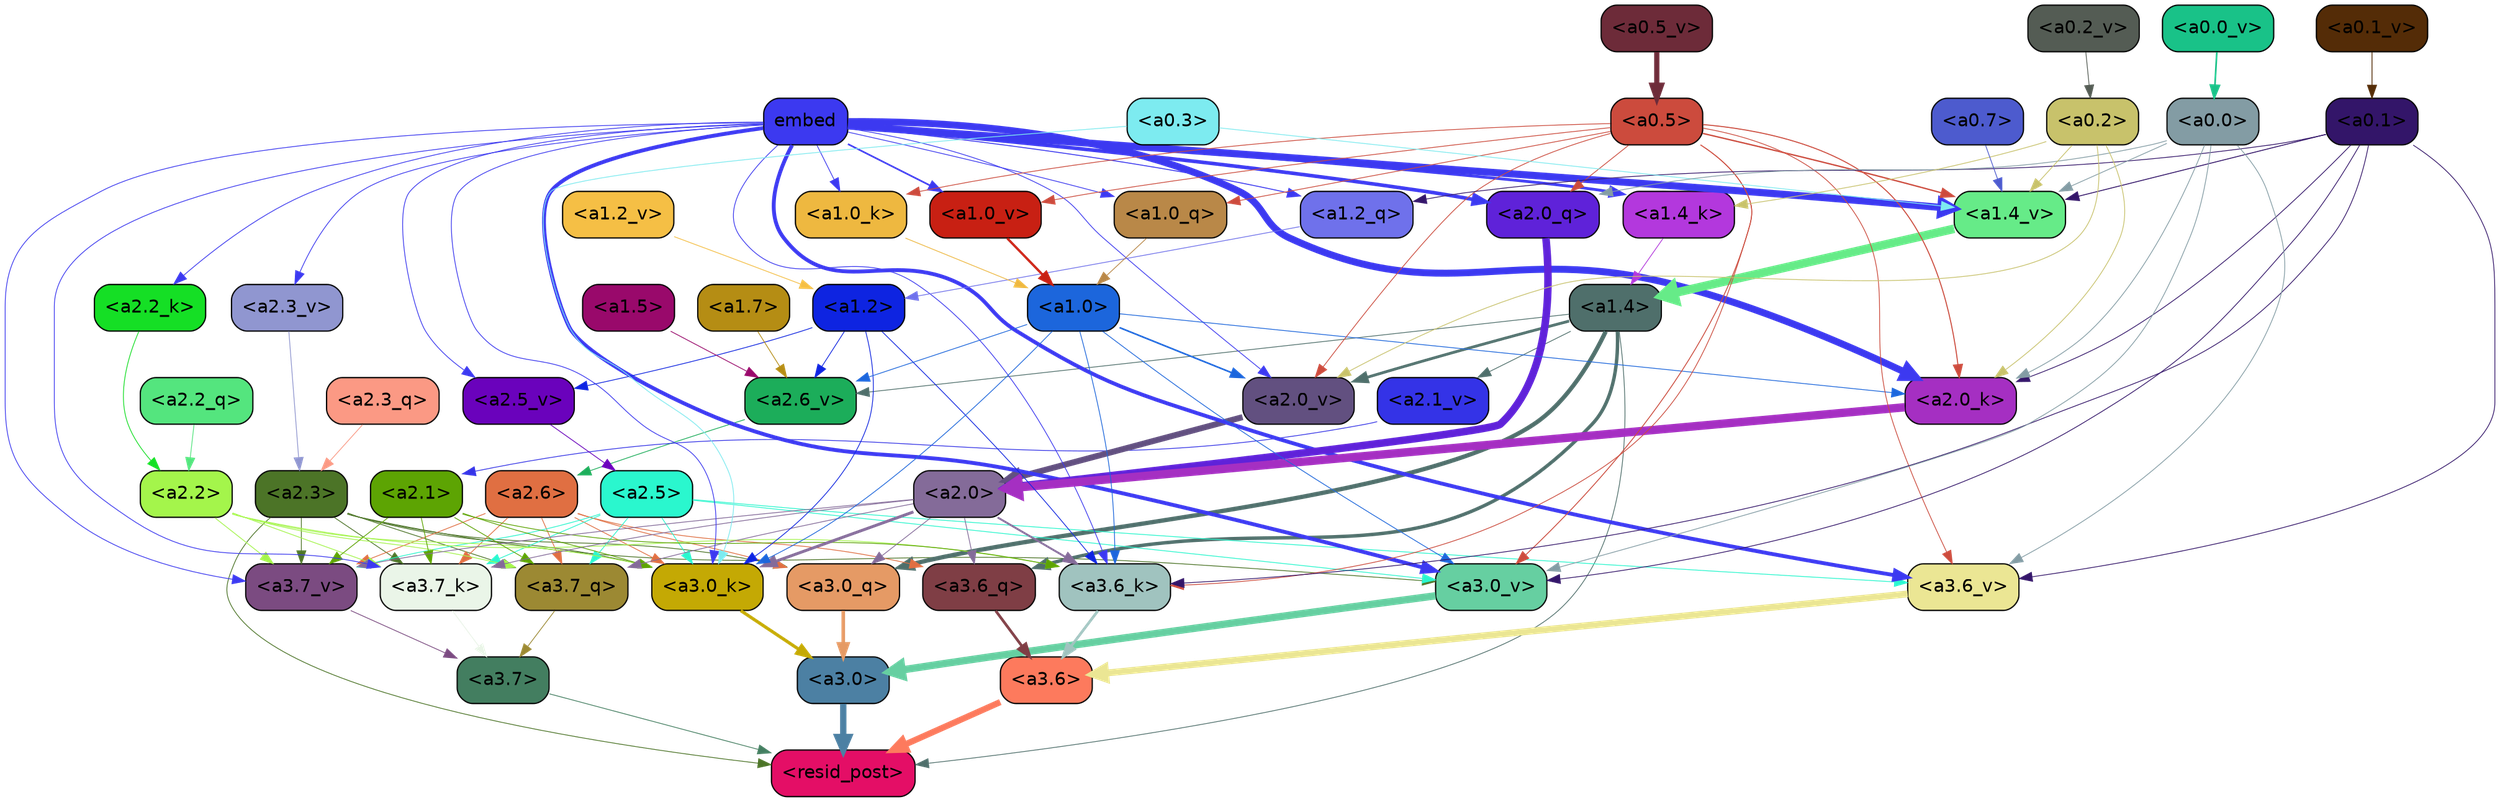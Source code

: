 strict digraph "" {
	graph [bgcolor=transparent,
		layout=dot,
		overlap=false,
		splines=true
	];
	"<a3.7>"	[color=black,
		fillcolor="#437e60",
		fontname=Helvetica,
		shape=box,
		style="filled, rounded"];
	"<resid_post>"	[color=black,
		fillcolor="#e40e66",
		fontname=Helvetica,
		shape=box,
		style="filled, rounded"];
	"<a3.7>" -> "<resid_post>"	[color="#437e60",
		penwidth=0.6];
	"<a3.6>"	[color=black,
		fillcolor="#fd7a5d",
		fontname=Helvetica,
		shape=box,
		style="filled, rounded"];
	"<a3.6>" -> "<resid_post>"	[color="#fd7a5d",
		penwidth=4.751612067222595];
	"<a3.0>"	[color=black,
		fillcolor="#4c80a3",
		fontname=Helvetica,
		shape=box,
		style="filled, rounded"];
	"<a3.0>" -> "<resid_post>"	[color="#4c80a3",
		penwidth=4.884142994880676];
	"<a2.3>"	[color=black,
		fillcolor="#4c7427",
		fontname=Helvetica,
		shape=box,
		style="filled, rounded"];
	"<a2.3>" -> "<resid_post>"	[color="#4c7427",
		penwidth=0.6];
	"<a3.7_q>"	[color=black,
		fillcolor="#9c8933",
		fontname=Helvetica,
		shape=box,
		style="filled, rounded"];
	"<a2.3>" -> "<a3.7_q>"	[color="#4c7427",
		penwidth=0.6];
	"<a3.0_q>"	[color=black,
		fillcolor="#e59a65",
		fontname=Helvetica,
		shape=box,
		style="filled, rounded"];
	"<a2.3>" -> "<a3.0_q>"	[color="#4c7427",
		penwidth=0.6];
	"<a3.7_k>"	[color=black,
		fillcolor="#eaf5e8",
		fontname=Helvetica,
		shape=box,
		style="filled, rounded"];
	"<a2.3>" -> "<a3.7_k>"	[color="#4c7427",
		penwidth=0.6];
	"<a3.0_k>"	[color=black,
		fillcolor="#c4a904",
		fontname=Helvetica,
		shape=box,
		style="filled, rounded"];
	"<a2.3>" -> "<a3.0_k>"	[color="#4c7427",
		penwidth=0.6];
	"<a3.7_v>"	[color=black,
		fillcolor="#7b4b81",
		fontname=Helvetica,
		shape=box,
		style="filled, rounded"];
	"<a2.3>" -> "<a3.7_v>"	[color="#4c7427",
		penwidth=0.6];
	"<a3.0_v>"	[color=black,
		fillcolor="#66cfa1",
		fontname=Helvetica,
		shape=box,
		style="filled, rounded"];
	"<a2.3>" -> "<a3.0_v>"	[color="#4c7427",
		penwidth=0.6];
	"<a1.4>"	[color=black,
		fillcolor="#4f6f6b",
		fontname=Helvetica,
		shape=box,
		style="filled, rounded"];
	"<a1.4>" -> "<resid_post>"	[color="#4f6f6b",
		penwidth=0.6];
	"<a3.6_q>"	[color=black,
		fillcolor="#7f3e45",
		fontname=Helvetica,
		shape=box,
		style="filled, rounded"];
	"<a1.4>" -> "<a3.6_q>"	[color="#4f6f6b",
		penwidth=2.6469622254371643];
	"<a1.4>" -> "<a3.0_q>"	[color="#4f6f6b",
		penwidth=3.3040847778320312];
	"<a2.6_v>"	[color=black,
		fillcolor="#1cad5a",
		fontname=Helvetica,
		shape=box,
		style="filled, rounded"];
	"<a1.4>" -> "<a2.6_v>"	[color="#4f6f6b",
		penwidth=0.6];
	"<a2.1_v>"	[color=black,
		fillcolor="#3433e7",
		fontname=Helvetica,
		shape=box,
		style="filled, rounded"];
	"<a1.4>" -> "<a2.1_v>"	[color="#4f6f6b",
		penwidth=0.6];
	"<a2.0_v>"	[color=black,
		fillcolor="#625080",
		fontname=Helvetica,
		shape=box,
		style="filled, rounded"];
	"<a1.4>" -> "<a2.0_v>"	[color="#4f6f6b",
		penwidth=2.1286070346832275];
	"<a3.7_q>" -> "<a3.7>"	[color="#9c8933",
		penwidth=0.6];
	"<a3.6_q>" -> "<a3.6>"	[color="#7f3e45",
		penwidth=2.091020345687866];
	"<a3.0_q>" -> "<a3.0>"	[color="#e59a65",
		penwidth=2.7421876192092896];
	"<a3.7_k>" -> "<a3.7>"	[color="#eaf5e8",
		penwidth=0.6];
	"<a3.6_k>"	[color=black,
		fillcolor="#a0c3bf",
		fontname=Helvetica,
		shape=box,
		style="filled, rounded"];
	"<a3.6_k>" -> "<a3.6>"	[color="#a0c3bf",
		penwidth=2.048597991466522];
	"<a3.0_k>" -> "<a3.0>"	[color="#c4a904",
		penwidth=2.476402521133423];
	"<a3.7_v>" -> "<a3.7>"	[color="#7b4b81",
		penwidth=0.6];
	"<a3.6_v>"	[color=black,
		fillcolor="#ebe694",
		fontname=Helvetica,
		shape=box,
		style="filled, rounded"];
	"<a3.6_v>" -> "<a3.6>"	[color="#ebe694",
		penwidth=5.2550448179244995];
	"<a3.0_v>" -> "<a3.0>"	[color="#66cfa1",
		penwidth=5.652270674705505];
	"<a2.6>"	[color=black,
		fillcolor="#e06f42",
		fontname=Helvetica,
		shape=box,
		style="filled, rounded"];
	"<a2.6>" -> "<a3.7_q>"	[color="#e06f42",
		penwidth=0.6];
	"<a2.6>" -> "<a3.6_q>"	[color="#e06f42",
		penwidth=0.6];
	"<a2.6>" -> "<a3.0_q>"	[color="#e06f42",
		penwidth=0.6];
	"<a2.6>" -> "<a3.7_k>"	[color="#e06f42",
		penwidth=0.6];
	"<a2.6>" -> "<a3.0_k>"	[color="#e06f42",
		penwidth=0.6];
	"<a2.6>" -> "<a3.7_v>"	[color="#e06f42",
		penwidth=0.6];
	"<a2.5>"	[color=black,
		fillcolor="#2af7ce",
		fontname=Helvetica,
		shape=box,
		style="filled, rounded"];
	"<a2.5>" -> "<a3.7_q>"	[color="#2af7ce",
		penwidth=0.6];
	"<a2.5>" -> "<a3.7_k>"	[color="#2af7ce",
		penwidth=0.6];
	"<a2.5>" -> "<a3.0_k>"	[color="#2af7ce",
		penwidth=0.6];
	"<a2.5>" -> "<a3.7_v>"	[color="#2af7ce",
		penwidth=0.6];
	"<a2.5>" -> "<a3.6_v>"	[color="#2af7ce",
		penwidth=0.6];
	"<a2.5>" -> "<a3.0_v>"	[color="#2af7ce",
		penwidth=0.6];
	"<a2.2>"	[color=black,
		fillcolor="#a4f54b",
		fontname=Helvetica,
		shape=box,
		style="filled, rounded"];
	"<a2.2>" -> "<a3.7_q>"	[color="#a4f54b",
		penwidth=0.6];
	"<a2.2>" -> "<a3.7_k>"	[color="#a4f54b",
		penwidth=0.6];
	"<a2.2>" -> "<a3.6_k>"	[color="#a4f54b",
		penwidth=0.6];
	"<a2.2>" -> "<a3.0_k>"	[color="#a4f54b",
		penwidth=0.6];
	"<a2.2>" -> "<a3.7_v>"	[color="#a4f54b",
		penwidth=0.6];
	"<a2.1>"	[color=black,
		fillcolor="#5da403",
		fontname=Helvetica,
		shape=box,
		style="filled, rounded"];
	"<a2.1>" -> "<a3.7_q>"	[color="#5da403",
		penwidth=0.6];
	"<a2.1>" -> "<a3.7_k>"	[color="#5da403",
		penwidth=0.6];
	"<a2.1>" -> "<a3.6_k>"	[color="#5da403",
		penwidth=0.6];
	"<a2.1>" -> "<a3.0_k>"	[color="#5da403",
		penwidth=0.6];
	"<a2.1>" -> "<a3.7_v>"	[color="#5da403",
		penwidth=0.6];
	"<a2.0>"	[color=black,
		fillcolor="#846b99",
		fontname=Helvetica,
		shape=box,
		style="filled, rounded"];
	"<a2.0>" -> "<a3.7_q>"	[color="#846b99",
		penwidth=0.6];
	"<a2.0>" -> "<a3.6_q>"	[color="#846b99",
		penwidth=0.6];
	"<a2.0>" -> "<a3.0_q>"	[color="#846b99",
		penwidth=0.6];
	"<a2.0>" -> "<a3.7_k>"	[color="#846b99",
		penwidth=0.6];
	"<a2.0>" -> "<a3.6_k>"	[color="#846b99",
		penwidth=1.4757367372512817];
	"<a2.0>" -> "<a3.0_k>"	[color="#846b99",
		penwidth=2.2137351036071777];
	"<a2.0>" -> "<a3.7_v>"	[color="#846b99",
		penwidth=0.6];
	embed	[color=black,
		fillcolor="#3c39f0",
		fontname=Helvetica,
		shape=box,
		style="filled, rounded"];
	embed -> "<a3.7_k>"	[color="#3c39f0",
		penwidth=0.6];
	embed -> "<a3.6_k>"	[color="#3c39f0",
		penwidth=0.6];
	embed -> "<a3.0_k>"	[color="#3c39f0",
		penwidth=0.6];
	embed -> "<a3.7_v>"	[color="#3c39f0",
		penwidth=0.6];
	embed -> "<a3.6_v>"	[color="#3c39f0",
		penwidth=2.9582033157348633];
	embed -> "<a3.0_v>"	[color="#3c39f0",
		penwidth=2.972973108291626];
	"<a2.0_q>"	[color=black,
		fillcolor="#5f22d9",
		fontname=Helvetica,
		shape=box,
		style="filled, rounded"];
	embed -> "<a2.0_q>"	[color="#3c39f0",
		penwidth=2.7699792869389057];
	"<a2.2_k>"	[color=black,
		fillcolor="#15df25",
		fontname=Helvetica,
		shape=box,
		style="filled, rounded"];
	embed -> "<a2.2_k>"	[color="#3c39f0",
		penwidth=0.6];
	"<a2.0_k>"	[color=black,
		fillcolor="#a52fc2",
		fontname=Helvetica,
		shape=box,
		style="filled, rounded"];
	embed -> "<a2.0_k>"	[color="#3c39f0",
		penwidth=5.362775564193726];
	"<a2.5_v>"	[color=black,
		fillcolor="#6a02bc",
		fontname=Helvetica,
		shape=box,
		style="filled, rounded"];
	embed -> "<a2.5_v>"	[color="#3c39f0",
		penwidth=0.6];
	"<a2.3_v>"	[color=black,
		fillcolor="#9096d0",
		fontname=Helvetica,
		shape=box,
		style="filled, rounded"];
	embed -> "<a2.3_v>"	[color="#3c39f0",
		penwidth=0.6];
	embed -> "<a2.0_v>"	[color="#3c39f0",
		penwidth=0.6];
	"<a1.2_q>"	[color=black,
		fillcolor="#6f71eb",
		fontname=Helvetica,
		shape=box,
		style="filled, rounded"];
	embed -> "<a1.2_q>"	[color="#3c39f0",
		penwidth=0.7193574905395508];
	"<a1.0_q>"	[color=black,
		fillcolor="#b98848",
		fontname=Helvetica,
		shape=box,
		style="filled, rounded"];
	embed -> "<a1.0_q>"	[color="#3c39f0",
		penwidth=0.6];
	"<a1.4_k>"	[color=black,
		fillcolor="#b338dd",
		fontname=Helvetica,
		shape=box,
		style="filled, rounded"];
	embed -> "<a1.4_k>"	[color="#3c39f0",
		penwidth=2.147887945175171];
	"<a1.0_k>"	[color=black,
		fillcolor="#eeb840",
		fontname=Helvetica,
		shape=box,
		style="filled, rounded"];
	embed -> "<a1.0_k>"	[color="#3c39f0",
		penwidth=0.6];
	"<a1.4_v>"	[color=black,
		fillcolor="#66eb88",
		fontname=Helvetica,
		shape=box,
		style="filled, rounded"];
	embed -> "<a1.4_v>"	[color="#3c39f0",
		penwidth=5.545122385025024];
	"<a1.0_v>"	[color=black,
		fillcolor="#c82013",
		fontname=Helvetica,
		shape=box,
		style="filled, rounded"];
	embed -> "<a1.0_v>"	[color="#3c39f0",
		penwidth=1.26444411277771];
	"<a1.2>"	[color=black,
		fillcolor="#0e24e1",
		fontname=Helvetica,
		shape=box,
		style="filled, rounded"];
	"<a1.2>" -> "<a3.6_k>"	[color="#0e24e1",
		penwidth=0.6];
	"<a1.2>" -> "<a3.0_k>"	[color="#0e24e1",
		penwidth=0.6];
	"<a1.2>" -> "<a2.6_v>"	[color="#0e24e1",
		penwidth=0.6];
	"<a1.2>" -> "<a2.5_v>"	[color="#0e24e1",
		penwidth=0.6];
	"<a1.0>"	[color=black,
		fillcolor="#1c66dc",
		fontname=Helvetica,
		shape=box,
		style="filled, rounded"];
	"<a1.0>" -> "<a3.6_k>"	[color="#1c66dc",
		penwidth=0.6];
	"<a1.0>" -> "<a3.0_k>"	[color="#1c66dc",
		penwidth=0.6];
	"<a1.0>" -> "<a3.0_v>"	[color="#1c66dc",
		penwidth=0.6];
	"<a1.0>" -> "<a2.0_k>"	[color="#1c66dc",
		penwidth=0.6];
	"<a1.0>" -> "<a2.6_v>"	[color="#1c66dc",
		penwidth=0.6];
	"<a1.0>" -> "<a2.0_v>"	[color="#1c66dc",
		penwidth=1.2240618467330933];
	"<a0.5>"	[color=black,
		fillcolor="#cc4b3d",
		fontname=Helvetica,
		shape=box,
		style="filled, rounded"];
	"<a0.5>" -> "<a3.6_k>"	[color="#cc4b3d",
		penwidth=0.6];
	"<a0.5>" -> "<a3.6_v>"	[color="#cc4b3d",
		penwidth=0.6];
	"<a0.5>" -> "<a3.0_v>"	[color="#cc4b3d",
		penwidth=0.6790935099124908];
	"<a0.5>" -> "<a2.0_q>"	[color="#cc4b3d",
		penwidth=0.6];
	"<a0.5>" -> "<a2.0_k>"	[color="#cc4b3d",
		penwidth=0.7897988557815552];
	"<a0.5>" -> "<a2.0_v>"	[color="#cc4b3d",
		penwidth=0.6];
	"<a0.5>" -> "<a1.0_q>"	[color="#cc4b3d",
		penwidth=0.6];
	"<a0.5>" -> "<a1.0_k>"	[color="#cc4b3d",
		penwidth=0.6];
	"<a0.5>" -> "<a1.4_v>"	[color="#cc4b3d",
		penwidth=1.0479987859725952];
	"<a0.5>" -> "<a1.0_v>"	[color="#cc4b3d",
		penwidth=0.6];
	"<a0.1>"	[color=black,
		fillcolor="#331569",
		fontname=Helvetica,
		shape=box,
		style="filled, rounded"];
	"<a0.1>" -> "<a3.6_k>"	[color="#331569",
		penwidth=0.6];
	"<a0.1>" -> "<a3.6_v>"	[color="#331569",
		penwidth=0.6];
	"<a0.1>" -> "<a3.0_v>"	[color="#331569",
		penwidth=0.6];
	"<a0.1>" -> "<a2.0_k>"	[color="#331569",
		penwidth=0.6];
	"<a0.1>" -> "<a1.2_q>"	[color="#331569",
		penwidth=0.6];
	"<a0.1>" -> "<a1.4_v>"	[color="#331569",
		penwidth=0.7031502723693848];
	"<a0.3>"	[color=black,
		fillcolor="#7debf0",
		fontname=Helvetica,
		shape=box,
		style="filled, rounded"];
	"<a0.3>" -> "<a3.0_k>"	[color="#7debf0",
		penwidth=0.6];
	"<a0.3>" -> "<a1.4_v>"	[color="#7debf0",
		penwidth=0.6];
	"<a0.0>"	[color=black,
		fillcolor="#839ca4",
		fontname=Helvetica,
		shape=box,
		style="filled, rounded"];
	"<a0.0>" -> "<a3.6_v>"	[color="#839ca4",
		penwidth=0.6];
	"<a0.0>" -> "<a3.0_v>"	[color="#839ca4",
		penwidth=0.6];
	"<a0.0>" -> "<a2.0_q>"	[color="#839ca4",
		penwidth=0.6];
	"<a0.0>" -> "<a2.0_k>"	[color="#839ca4",
		penwidth=0.6];
	"<a0.0>" -> "<a1.4_v>"	[color="#839ca4",
		penwidth=0.6];
	"<a2.3_q>"	[color=black,
		fillcolor="#fb9984",
		fontname=Helvetica,
		shape=box,
		style="filled, rounded"];
	"<a2.3_q>" -> "<a2.3>"	[color="#fb9984",
		penwidth=0.6];
	"<a2.2_q>"	[color=black,
		fillcolor="#54e57e",
		fontname=Helvetica,
		shape=box,
		style="filled, rounded"];
	"<a2.2_q>" -> "<a2.2>"	[color="#54e57e",
		penwidth=0.6];
	"<a2.0_q>" -> "<a2.0>"	[color="#5f22d9",
		penwidth=5.819834470748901];
	"<a2.2_k>" -> "<a2.2>"	[color="#15df25",
		penwidth=0.6];
	"<a2.0_k>" -> "<a2.0>"	[color="#a52fc2",
		penwidth=6.470837593078613];
	"<a2.6_v>" -> "<a2.6>"	[color="#1cad5a",
		penwidth=0.6];
	"<a2.5_v>" -> "<a2.5>"	[color="#6a02bc",
		penwidth=0.6];
	"<a2.3_v>" -> "<a2.3>"	[color="#9096d0",
		penwidth=0.6];
	"<a2.1_v>" -> "<a2.1>"	[color="#3433e7",
		penwidth=0.6];
	"<a2.0_v>" -> "<a2.0>"	[color="#625080",
		penwidth=4.5950857400894165];
	"<a0.2>"	[color=black,
		fillcolor="#c8c26b",
		fontname=Helvetica,
		shape=box,
		style="filled, rounded"];
	"<a0.2>" -> "<a2.0_k>"	[color="#c8c26b",
		penwidth=0.6];
	"<a0.2>" -> "<a2.0_v>"	[color="#c8c26b",
		penwidth=0.6];
	"<a0.2>" -> "<a1.4_k>"	[color="#c8c26b",
		penwidth=0.6];
	"<a0.2>" -> "<a1.4_v>"	[color="#c8c26b",
		penwidth=0.6];
	"<a1.7>"	[color=black,
		fillcolor="#b58d14",
		fontname=Helvetica,
		shape=box,
		style="filled, rounded"];
	"<a1.7>" -> "<a2.6_v>"	[color="#b58d14",
		penwidth=0.6];
	"<a1.5>"	[color=black,
		fillcolor="#99096b",
		fontname=Helvetica,
		shape=box,
		style="filled, rounded"];
	"<a1.5>" -> "<a2.6_v>"	[color="#99096b",
		penwidth=0.6];
	"<a1.2_q>" -> "<a1.2>"	[color="#6f71eb",
		penwidth=0.6];
	"<a1.0_q>" -> "<a1.0>"	[color="#b98848",
		penwidth=0.6];
	"<a1.4_k>" -> "<a1.4>"	[color="#b338dd",
		penwidth=0.6];
	"<a1.0_k>" -> "<a1.0>"	[color="#eeb840",
		penwidth=0.6];
	"<a1.4_v>" -> "<a1.4>"	[color="#66eb88",
		penwidth=6.635385513305664];
	"<a1.2_v>"	[color=black,
		fillcolor="#f5bf45",
		fontname=Helvetica,
		shape=box,
		style="filled, rounded"];
	"<a1.2_v>" -> "<a1.2>"	[color="#f5bf45",
		penwidth=0.6];
	"<a1.0_v>" -> "<a1.0>"	[color="#c82013",
		penwidth=1.807669460773468];
	"<a0.7>"	[color=black,
		fillcolor="#4d5bce",
		fontname=Helvetica,
		shape=box,
		style="filled, rounded"];
	"<a0.7>" -> "<a1.4_v>"	[color="#4d5bce",
		penwidth=0.6];
	"<a0.5_v>"	[color=black,
		fillcolor="#6d2b39",
		fontname=Helvetica,
		shape=box,
		style="filled, rounded"];
	"<a0.5_v>" -> "<a0.5>"	[color="#6d2b39",
		penwidth=4.0294036865234375];
	"<a0.2_v>"	[color=black,
		fillcolor="#545c54",
		fontname=Helvetica,
		shape=box,
		style="filled, rounded"];
	"<a0.2_v>" -> "<a0.2>"	[color="#545c54",
		penwidth=0.6];
	"<a0.1_v>"	[color=black,
		fillcolor="#542c07",
		fontname=Helvetica,
		shape=box,
		style="filled, rounded"];
	"<a0.1_v>" -> "<a0.1>"	[color="#542c07",
		penwidth=0.6631441116333008];
	"<a0.0_v>"	[color=black,
		fillcolor="#19c288",
		fontname=Helvetica,
		shape=box,
		style="filled, rounded"];
	"<a0.0_v>" -> "<a0.0>"	[color="#19c288",
		penwidth=1.2803640365600586];
}
